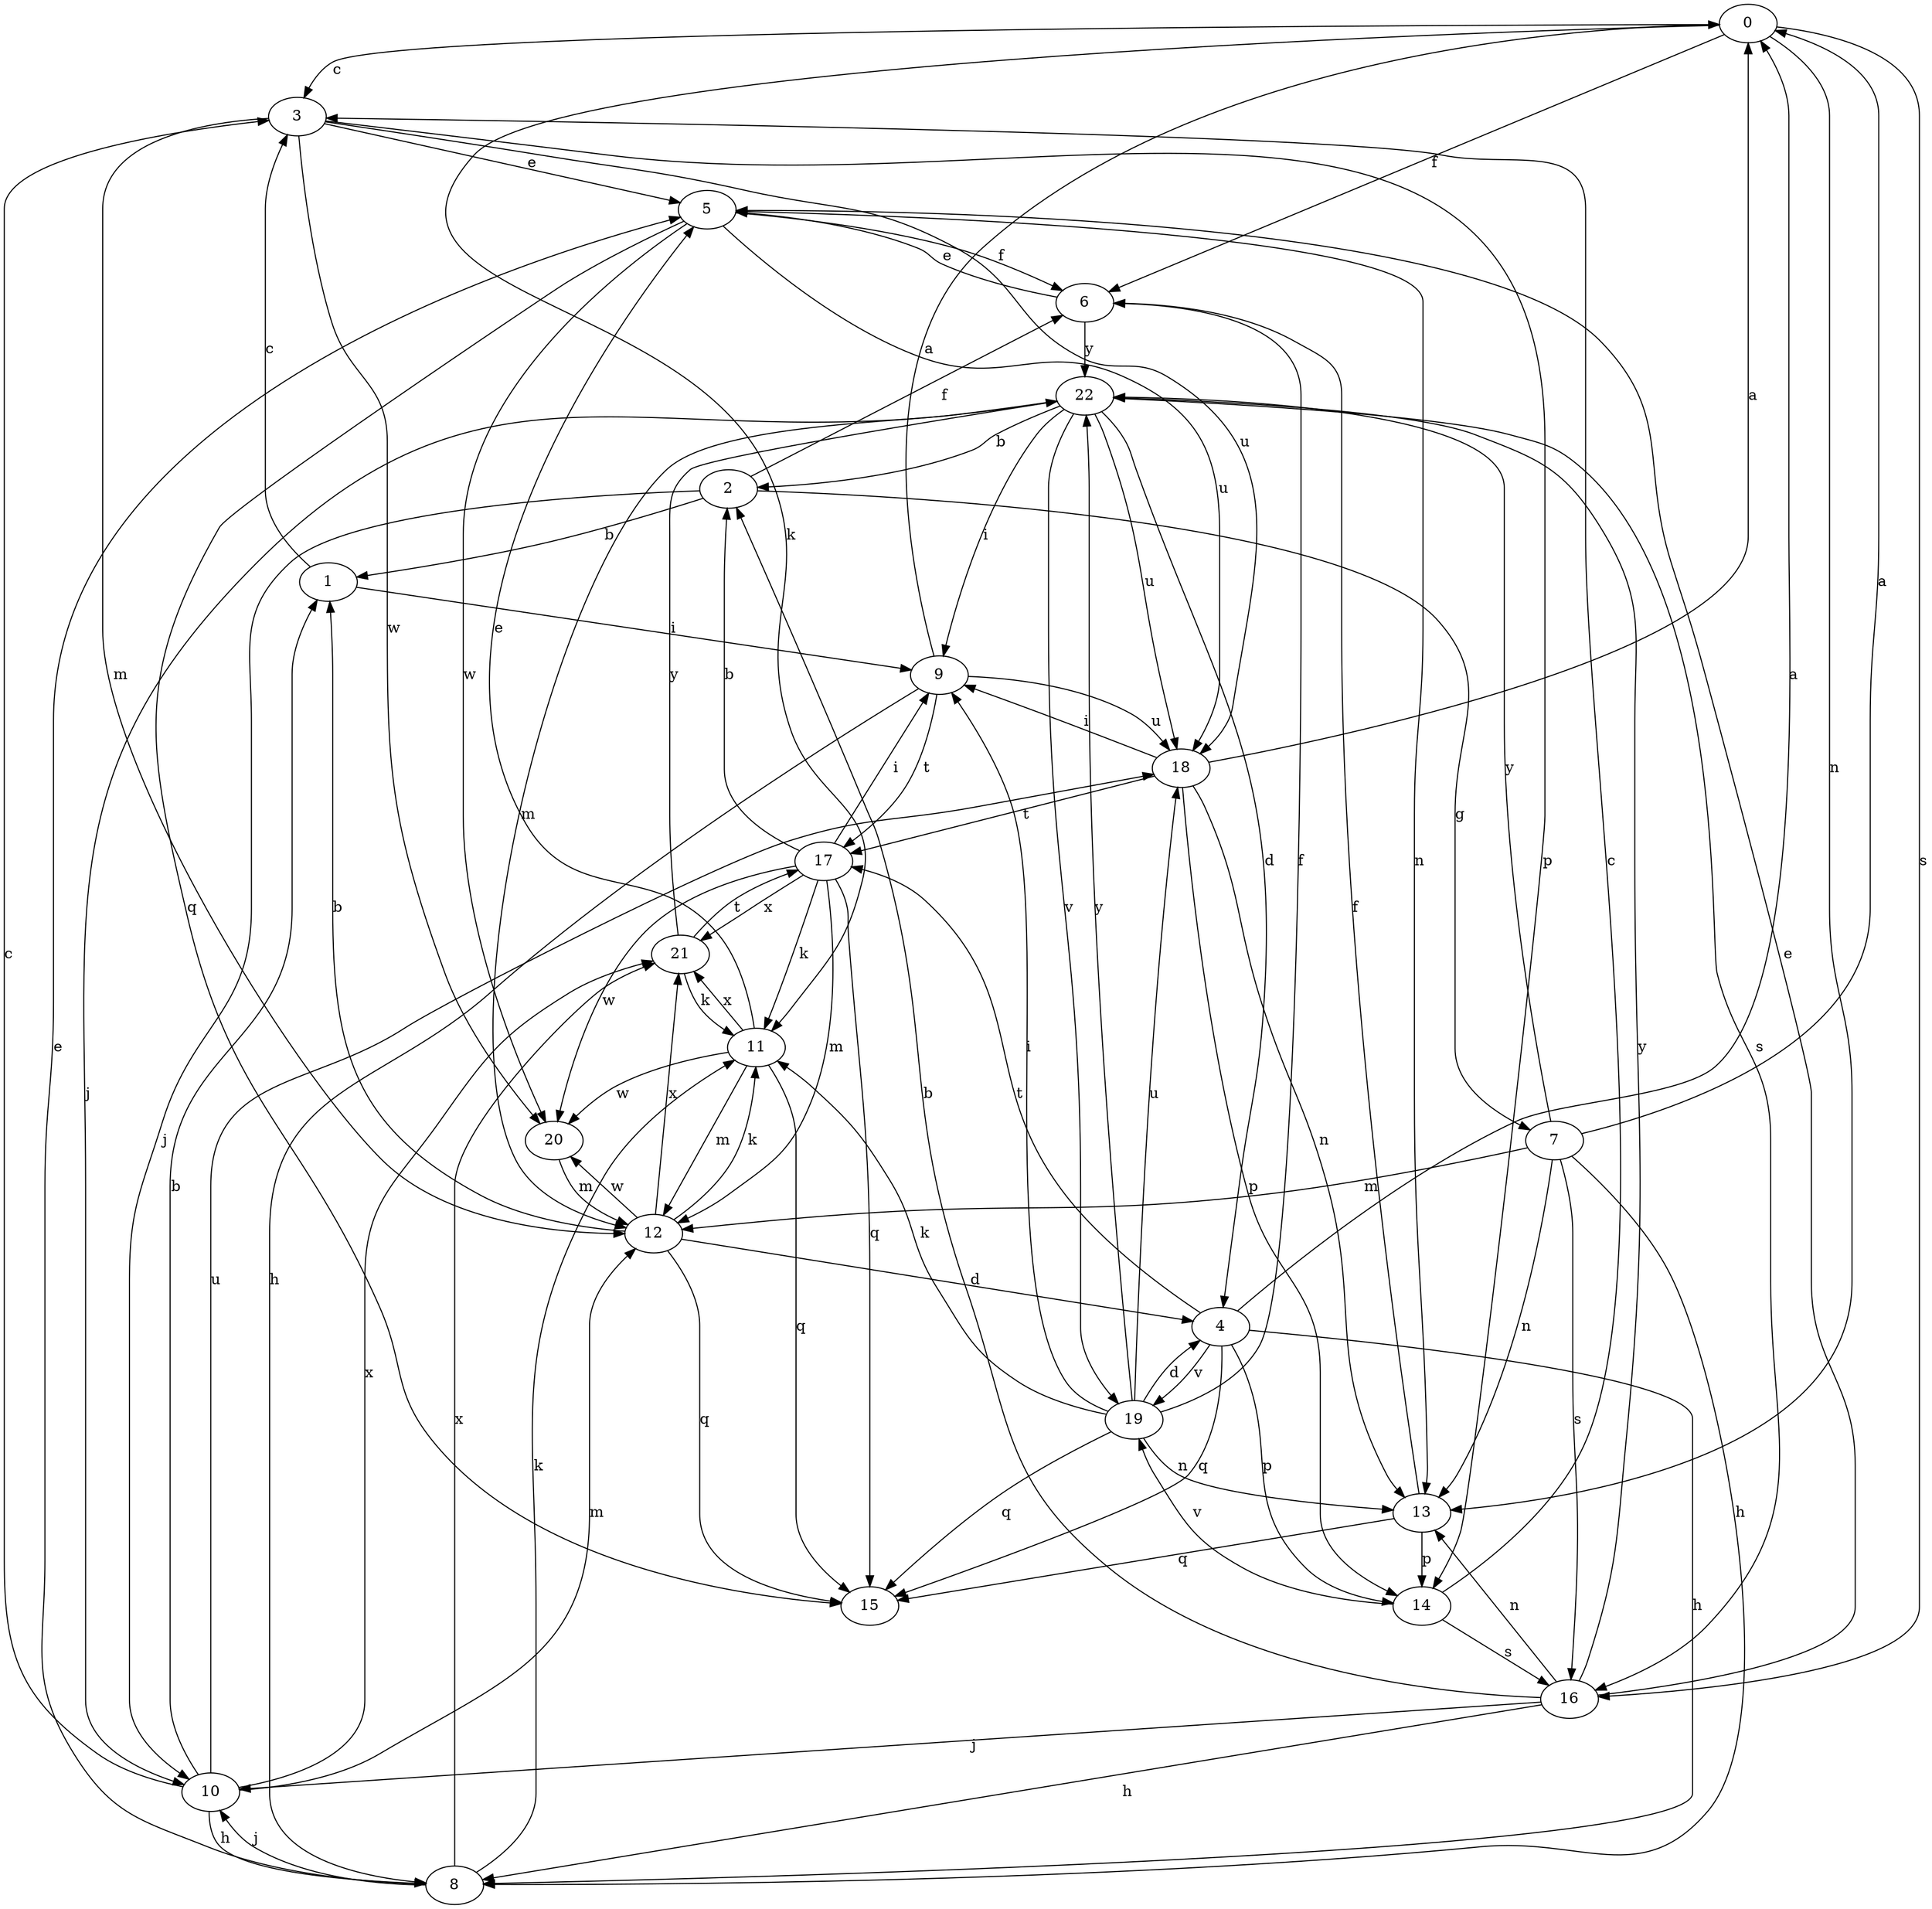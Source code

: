 strict digraph  {
0;
1;
2;
3;
4;
5;
6;
7;
8;
9;
10;
11;
12;
13;
14;
15;
16;
17;
18;
19;
20;
21;
22;
0 -> 3  [label=c];
0 -> 6  [label=f];
0 -> 11  [label=k];
0 -> 13  [label=n];
0 -> 16  [label=s];
1 -> 3  [label=c];
1 -> 9  [label=i];
2 -> 1  [label=b];
2 -> 6  [label=f];
2 -> 7  [label=g];
2 -> 10  [label=j];
3 -> 5  [label=e];
3 -> 12  [label=m];
3 -> 14  [label=p];
3 -> 18  [label=u];
3 -> 20  [label=w];
4 -> 0  [label=a];
4 -> 8  [label=h];
4 -> 14  [label=p];
4 -> 15  [label=q];
4 -> 17  [label=t];
4 -> 19  [label=v];
5 -> 6  [label=f];
5 -> 13  [label=n];
5 -> 15  [label=q];
5 -> 18  [label=u];
5 -> 20  [label=w];
6 -> 5  [label=e];
6 -> 22  [label=y];
7 -> 0  [label=a];
7 -> 8  [label=h];
7 -> 12  [label=m];
7 -> 13  [label=n];
7 -> 16  [label=s];
7 -> 22  [label=y];
8 -> 5  [label=e];
8 -> 10  [label=j];
8 -> 11  [label=k];
8 -> 21  [label=x];
9 -> 0  [label=a];
9 -> 8  [label=h];
9 -> 17  [label=t];
9 -> 18  [label=u];
10 -> 1  [label=b];
10 -> 3  [label=c];
10 -> 8  [label=h];
10 -> 12  [label=m];
10 -> 18  [label=u];
10 -> 21  [label=x];
11 -> 5  [label=e];
11 -> 12  [label=m];
11 -> 15  [label=q];
11 -> 20  [label=w];
11 -> 21  [label=x];
12 -> 1  [label=b];
12 -> 4  [label=d];
12 -> 11  [label=k];
12 -> 15  [label=q];
12 -> 20  [label=w];
12 -> 21  [label=x];
13 -> 6  [label=f];
13 -> 14  [label=p];
13 -> 15  [label=q];
14 -> 3  [label=c];
14 -> 16  [label=s];
14 -> 19  [label=v];
16 -> 2  [label=b];
16 -> 5  [label=e];
16 -> 8  [label=h];
16 -> 10  [label=j];
16 -> 13  [label=n];
16 -> 22  [label=y];
17 -> 2  [label=b];
17 -> 9  [label=i];
17 -> 11  [label=k];
17 -> 12  [label=m];
17 -> 15  [label=q];
17 -> 20  [label=w];
17 -> 21  [label=x];
18 -> 0  [label=a];
18 -> 9  [label=i];
18 -> 13  [label=n];
18 -> 14  [label=p];
18 -> 17  [label=t];
19 -> 4  [label=d];
19 -> 6  [label=f];
19 -> 9  [label=i];
19 -> 11  [label=k];
19 -> 13  [label=n];
19 -> 15  [label=q];
19 -> 18  [label=u];
19 -> 22  [label=y];
20 -> 12  [label=m];
21 -> 11  [label=k];
21 -> 17  [label=t];
21 -> 22  [label=y];
22 -> 2  [label=b];
22 -> 4  [label=d];
22 -> 9  [label=i];
22 -> 10  [label=j];
22 -> 12  [label=m];
22 -> 16  [label=s];
22 -> 18  [label=u];
22 -> 19  [label=v];
}

